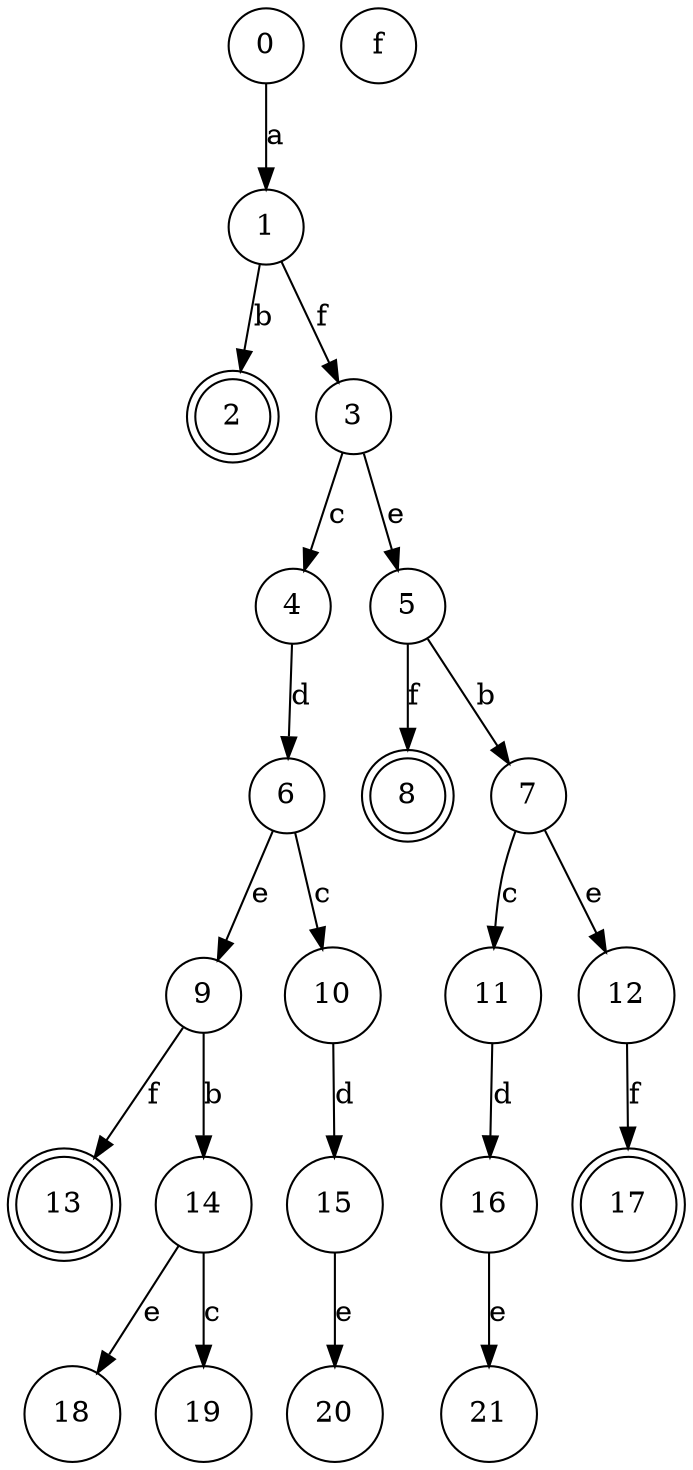 digraph {
  node [shape=circle];
  2 [shape=doublecircle];
  8 [shape=doublecircle];
  13 [shape=doublecircle];
  17 [shape=doublecircle];
  0 -> 1 [label="a"];
  1 -> 2 [label="b"];
  1 -> 3 [label="f"];
  3 -> 4 [label="c"];
  3 -> 5 [label="e"];
  4 -> 6 [label="d"];
  5 -> 7 [label="b"];
  5 -> 8 [label="f"];
  6 -> 9 [label="e"];
  6 -> 10 [label="c"];
  7 -> 11 [label="c"];f
  7 -> 12 [label="e"];
  9 -> 13 [label="f"];
  9 -> 14 [label="b"];
  10 -> 15 [label="d"];
  11 -> 16 [label="d"];
  12 -> 17 [label="f"];
  14 -> 18 [label="e"];
  14 -> 19 [label="c"];
  15 -> 20 [label="e"];
  16 -> 21 [label="e"];
  
}
